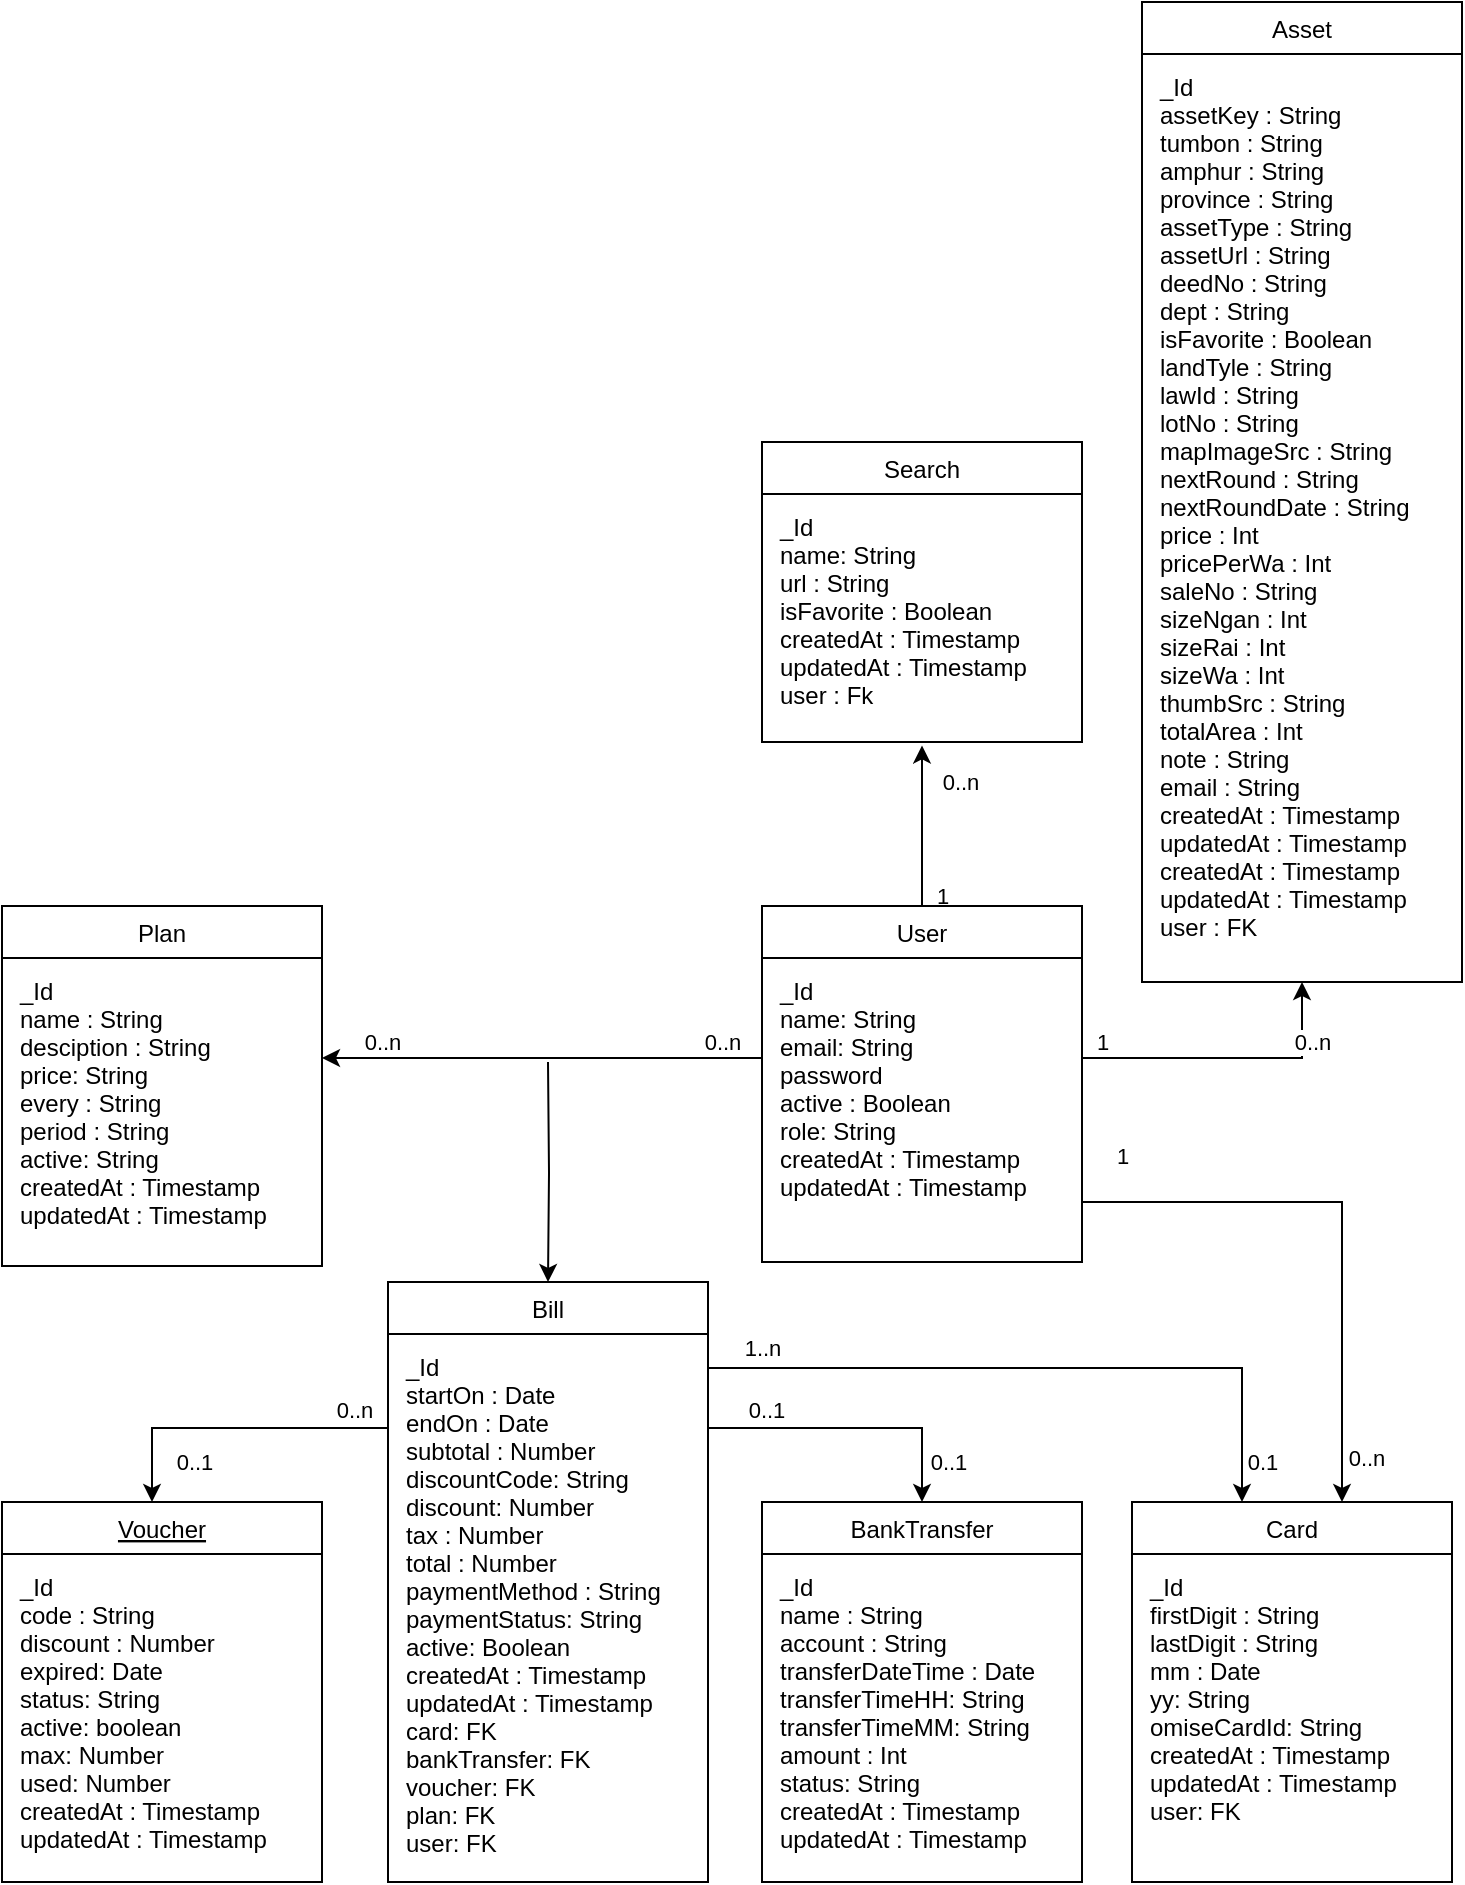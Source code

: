 <mxfile version="18.1.3" type="github">
  <diagram id="C5RBs43oDa-KdzZeNtuy" name="Page-1">
    <mxGraphModel dx="2118" dy="937" grid="1" gridSize="10" guides="1" tooltips="1" connect="1" arrows="1" fold="1" page="1" pageScale="1" pageWidth="827" pageHeight="1169" math="0" shadow="0">
      <root>
        <mxCell id="WIyWlLk6GJQsqaUBKTNV-0" />
        <mxCell id="WIyWlLk6GJQsqaUBKTNV-1" parent="WIyWlLk6GJQsqaUBKTNV-0" />
        <mxCell id="0S6qas3bxSXRm0jyxC92-0" style="edgeStyle=orthogonalEdgeStyle;rounded=0;orthogonalLoop=1;jettySize=auto;html=1;exitX=1;exitY=0.5;exitDx=0;exitDy=0;" edge="1" parent="WIyWlLk6GJQsqaUBKTNV-1" source="zkfFHV4jXpPFQw0GAbJ--1" target="rn8gjheMr00SQCoQ5o9b-12">
          <mxGeometry relative="1" as="geometry">
            <Array as="points">
              <mxPoint x="589" y="720" />
              <mxPoint x="719" y="720" />
            </Array>
          </mxGeometry>
        </mxCell>
        <mxCell id="0S6qas3bxSXRm0jyxC92-1" value="1" style="edgeLabel;html=1;align=center;verticalAlign=middle;resizable=0;points=[];" vertex="1" connectable="0" parent="0S6qas3bxSXRm0jyxC92-0">
          <mxGeometry x="-0.914" relative="1" as="geometry">
            <mxPoint x="20" y="17" as="offset" />
          </mxGeometry>
        </mxCell>
        <mxCell id="0S6qas3bxSXRm0jyxC92-2" value="0..n" style="edgeLabel;html=1;align=center;verticalAlign=middle;resizable=0;points=[];" vertex="1" connectable="0" parent="0S6qas3bxSXRm0jyxC92-0">
          <mxGeometry x="0.842" y="3" relative="1" as="geometry">
            <mxPoint x="9" y="4" as="offset" />
          </mxGeometry>
        </mxCell>
        <mxCell id="0S6qas3bxSXRm0jyxC92-5" style="edgeStyle=orthogonalEdgeStyle;rounded=0;orthogonalLoop=1;jettySize=auto;html=1;exitX=0.5;exitY=0;exitDx=0;exitDy=0;entryX=0.505;entryY=1.014;entryDx=0;entryDy=0;entryPerimeter=0;" edge="1" parent="WIyWlLk6GJQsqaUBKTNV-1" source="zkfFHV4jXpPFQw0GAbJ--0" target="0S6qas3bxSXRm0jyxC92-4">
          <mxGeometry relative="1" as="geometry">
            <Array as="points">
              <mxPoint x="509" y="492" />
            </Array>
          </mxGeometry>
        </mxCell>
        <mxCell id="0S6qas3bxSXRm0jyxC92-6" value="1" style="edgeLabel;html=1;align=center;verticalAlign=middle;resizable=0;points=[];" vertex="1" connectable="0" parent="0S6qas3bxSXRm0jyxC92-5">
          <mxGeometry x="-0.8" relative="1" as="geometry">
            <mxPoint x="10" y="3" as="offset" />
          </mxGeometry>
        </mxCell>
        <mxCell id="0S6qas3bxSXRm0jyxC92-7" value="0..n" style="edgeLabel;html=1;align=center;verticalAlign=middle;resizable=0;points=[];" vertex="1" connectable="0" parent="0S6qas3bxSXRm0jyxC92-5">
          <mxGeometry x="0.678" y="3" relative="1" as="geometry">
            <mxPoint x="22" y="6" as="offset" />
          </mxGeometry>
        </mxCell>
        <mxCell id="zkfFHV4jXpPFQw0GAbJ--0" value="User" style="swimlane;fontStyle=0;align=center;verticalAlign=top;childLayout=stackLayout;horizontal=1;startSize=26;horizontalStack=0;resizeParent=1;resizeLast=0;collapsible=1;marginBottom=0;rounded=0;shadow=0;strokeWidth=1;arcSize=15;" parent="WIyWlLk6GJQsqaUBKTNV-1" vertex="1">
          <mxGeometry x="429" y="572" width="160" height="178" as="geometry">
            <mxRectangle x="230" y="140" width="160" height="26" as="alternateBounds" />
          </mxGeometry>
        </mxCell>
        <mxCell id="zkfFHV4jXpPFQw0GAbJ--1" value="_Id&#xa;name: String&#xa;email: String&#xa;password&#xa;active : Boolean&#xa;role: String&#xa;createdAt : Timestamp&#xa;updatedAt : Timestamp&#xa;" style="text;align=left;verticalAlign=top;spacingLeft=4;spacingRight=4;overflow=hidden;rotatable=0;points=[[0,0.5],[1,0.5]];portConstraint=eastwest;spacingTop=0;fontSize=12;spacingBottom=0;spacing=5;" parent="zkfFHV4jXpPFQw0GAbJ--0" vertex="1">
          <mxGeometry y="26" width="160" height="134" as="geometry" />
        </mxCell>
        <mxCell id="rn8gjheMr00SQCoQ5o9b-32" style="edgeStyle=orthogonalEdgeStyle;rounded=0;orthogonalLoop=1;jettySize=auto;html=1;" parent="WIyWlLk6GJQsqaUBKTNV-1" target="rn8gjheMr00SQCoQ5o9b-22" edge="1">
          <mxGeometry relative="1" as="geometry">
            <mxPoint x="322" y="650" as="sourcePoint" />
            <Array as="points" />
          </mxGeometry>
        </mxCell>
        <mxCell id="z93OoAOlrHXgm_mYGEe1-41" value="Asset" style="swimlane;fontStyle=0;align=center;verticalAlign=top;childLayout=stackLayout;horizontal=1;startSize=26;horizontalStack=0;resizeParent=1;resizeLast=0;collapsible=1;marginBottom=0;rounded=0;shadow=0;strokeWidth=1;arcSize=15;" parent="WIyWlLk6GJQsqaUBKTNV-1" vertex="1">
          <mxGeometry x="619" y="120" width="160" height="490" as="geometry">
            <mxRectangle x="550" y="140" width="160" height="26" as="alternateBounds" />
          </mxGeometry>
        </mxCell>
        <mxCell id="z93OoAOlrHXgm_mYGEe1-42" value="_Id&#xa;assetKey : String&#xa;tumbon : String&#xa;amphur : String&#xa;province : String&#xa;assetType : String&#xa;assetUrl : String&#xa;deedNo : String&#xa;dept : String&#xa;isFavorite : Boolean&#xa;landTyle : String&#xa;lawId : String&#xa;lotNo : String&#xa;mapImageSrc : String&#xa;nextRound : String&#xa;nextRoundDate : String&#xa;price : Int&#xa;pricePerWa : Int&#xa;saleNo : String&#xa;sizeNgan : Int&#xa;sizeRai : Int&#xa;sizeWa : Int&#xa;thumbSrc : String&#xa;totalArea : Int&#xa;note : String&#xa;email : String&#xa;createdAt : Timestamp&#xa;updatedAt : Timestamp&#xa;createdAt : Timestamp&#xa;updatedAt : Timestamp&#xa;user : FK&#xa;&#xa;&#xa;" style="text;align=left;verticalAlign=top;spacingLeft=4;spacingRight=4;overflow=hidden;rotatable=0;points=[[0,0.5],[1,0.5]];portConstraint=eastwest;fontFamily=Helvetica;spacingTop=0;fontSize=12;spacingBottom=0;spacing=5;" parent="z93OoAOlrHXgm_mYGEe1-41" vertex="1">
          <mxGeometry y="26" width="160" height="464" as="geometry" />
        </mxCell>
        <mxCell id="z93OoAOlrHXgm_mYGEe1-83" style="edgeStyle=orthogonalEdgeStyle;rounded=0;orthogonalLoop=1;jettySize=auto;html=1;" parent="WIyWlLk6GJQsqaUBKTNV-1" edge="1" target="z93OoAOlrHXgm_mYGEe1-98" source="zkfFHV4jXpPFQw0GAbJ--1">
          <mxGeometry relative="1" as="geometry">
            <mxPoint x="499" y="631.0" as="sourcePoint" />
            <mxPoint x="149" y="631.0" as="targetPoint" />
            <Array as="points">
              <mxPoint x="249" y="648" />
              <mxPoint x="249" y="648" />
            </Array>
          </mxGeometry>
        </mxCell>
        <mxCell id="z93OoAOlrHXgm_mYGEe1-84" value="0..n" style="edgeLabel;html=1;align=center;verticalAlign=middle;resizable=0;points=[];" parent="z93OoAOlrHXgm_mYGEe1-83" vertex="1" connectable="0">
          <mxGeometry x="0.827" y="-2" relative="1" as="geometry">
            <mxPoint x="11" y="-6" as="offset" />
          </mxGeometry>
        </mxCell>
        <mxCell id="z93OoAOlrHXgm_mYGEe1-85" value="0..n" style="edgeLabel;html=1;align=center;verticalAlign=middle;resizable=0;points=[];" parent="z93OoAOlrHXgm_mYGEe1-83" vertex="1" connectable="0">
          <mxGeometry x="-0.875" y="1" relative="1" as="geometry">
            <mxPoint x="-6" y="-9" as="offset" />
          </mxGeometry>
        </mxCell>
        <mxCell id="z93OoAOlrHXgm_mYGEe1-97" value="Plan" style="swimlane;fontStyle=0;align=center;verticalAlign=top;childLayout=stackLayout;horizontal=1;startSize=26;horizontalStack=0;resizeParent=1;resizeLast=0;collapsible=1;marginBottom=0;rounded=0;shadow=0;strokeWidth=1;arcSize=15;" parent="WIyWlLk6GJQsqaUBKTNV-1" vertex="1">
          <mxGeometry x="49" y="572" width="160" height="180" as="geometry">
            <mxRectangle x="130" y="380" width="160" height="26" as="alternateBounds" />
          </mxGeometry>
        </mxCell>
        <mxCell id="z93OoAOlrHXgm_mYGEe1-98" value="_Id&#xa;name : String&#xa;desciption : String&#xa;price: String&#xa;every : String&#xa;period : String&#xa;active: String&#xa;createdAt : Timestamp&#xa;updatedAt : Timestamp" style="text;align=left;verticalAlign=top;spacingLeft=4;spacingRight=4;overflow=hidden;rotatable=0;points=[[0,0.5],[1,0.5]];portConstraint=eastwest;spacingTop=0;fontSize=12;spacingBottom=0;spacing=5;" parent="z93OoAOlrHXgm_mYGEe1-97" vertex="1">
          <mxGeometry y="26" width="160" height="154" as="geometry" />
        </mxCell>
        <mxCell id="z93OoAOlrHXgm_mYGEe1-125" style="rounded=0;orthogonalLoop=1;jettySize=auto;html=1;edgeStyle=orthogonalEdgeStyle;" parent="WIyWlLk6GJQsqaUBKTNV-1" source="zkfFHV4jXpPFQw0GAbJ--1" target="z93OoAOlrHXgm_mYGEe1-42" edge="1">
          <mxGeometry relative="1" as="geometry">
            <mxPoint x="779" y="620" as="targetPoint" />
            <Array as="points">
              <mxPoint x="699" y="648" />
            </Array>
          </mxGeometry>
        </mxCell>
        <mxCell id="z93OoAOlrHXgm_mYGEe1-143" value="0..n" style="edgeLabel;html=1;align=center;verticalAlign=middle;resizable=0;points=[];fontFamily=Helvetica;" parent="z93OoAOlrHXgm_mYGEe1-125" vertex="1" connectable="0">
          <mxGeometry x="0.297" y="-1" relative="1" as="geometry">
            <mxPoint x="19" y="-9" as="offset" />
          </mxGeometry>
        </mxCell>
        <mxCell id="z93OoAOlrHXgm_mYGEe1-145" value="1" style="edgeLabel;html=1;align=center;verticalAlign=middle;resizable=0;points=[];fontFamily=Helvetica;" parent="z93OoAOlrHXgm_mYGEe1-125" vertex="1" connectable="0">
          <mxGeometry x="-0.671" y="1" relative="1" as="geometry">
            <mxPoint x="-15" y="-7" as="offset" />
          </mxGeometry>
        </mxCell>
        <mxCell id="rn8gjheMr00SQCoQ5o9b-6" value="BankTransfer" style="swimlane;fontStyle=0;align=center;verticalAlign=top;childLayout=stackLayout;horizontal=1;startSize=26;horizontalStack=0;resizeParent=1;resizeLast=0;collapsible=1;marginBottom=0;rounded=0;shadow=0;strokeWidth=1;arcSize=15;" parent="WIyWlLk6GJQsqaUBKTNV-1" vertex="1">
          <mxGeometry x="429" y="870" width="160" height="190" as="geometry">
            <mxRectangle x="340" y="380" width="170" height="26" as="alternateBounds" />
          </mxGeometry>
        </mxCell>
        <mxCell id="rn8gjheMr00SQCoQ5o9b-7" value="_Id&#xa;name : String&#xa;account : String&#xa;transferDateTime : Date&#xa;transferTimeHH: String&#xa;transferTimeMM: String&#xa;amount : Int&#xa;status: String&#xa;createdAt : Timestamp&#xa;updatedAt : Timestamp&#xa;" style="text;align=left;verticalAlign=top;spacingLeft=4;spacingRight=4;overflow=hidden;rotatable=0;points=[[0,0.5],[1,0.5]];portConstraint=eastwest;spacingTop=0;fontSize=12;spacingBottom=0;spacing=5;" parent="rn8gjheMr00SQCoQ5o9b-6" vertex="1">
          <mxGeometry y="26" width="160" height="164" as="geometry" />
        </mxCell>
        <mxCell id="rn8gjheMr00SQCoQ5o9b-12" value="Card" style="swimlane;fontStyle=0;align=center;verticalAlign=top;childLayout=stackLayout;horizontal=1;startSize=26;horizontalStack=0;resizeParent=1;resizeLast=0;collapsible=1;marginBottom=0;rounded=0;shadow=0;strokeWidth=1;arcSize=15;" parent="WIyWlLk6GJQsqaUBKTNV-1" vertex="1">
          <mxGeometry x="614" y="870" width="160" height="190" as="geometry">
            <mxRectangle x="340" y="380" width="170" height="26" as="alternateBounds" />
          </mxGeometry>
        </mxCell>
        <mxCell id="rn8gjheMr00SQCoQ5o9b-13" value="_Id&#xa;firstDigit : String&#xa;lastDigit : String&#xa;mm : Date&#xa;yy: String&#xa;omiseCardId: String&#xa;createdAt : Timestamp&#xa;updatedAt : Timestamp&#xa;user: FK" style="text;align=left;verticalAlign=top;spacingLeft=4;spacingRight=4;overflow=hidden;rotatable=0;points=[[0,0.5],[1,0.5]];portConstraint=eastwest;spacingTop=0;fontSize=12;spacingBottom=0;spacing=5;" parent="rn8gjheMr00SQCoQ5o9b-12" vertex="1">
          <mxGeometry y="26" width="160" height="144" as="geometry" />
        </mxCell>
        <mxCell id="rn8gjheMr00SQCoQ5o9b-35" style="edgeStyle=orthogonalEdgeStyle;rounded=0;orthogonalLoop=1;jettySize=auto;html=1;entryX=0.5;entryY=0;entryDx=0;entryDy=0;" parent="WIyWlLk6GJQsqaUBKTNV-1" source="rn8gjheMr00SQCoQ5o9b-23" target="rn8gjheMr00SQCoQ5o9b-6" edge="1">
          <mxGeometry relative="1" as="geometry">
            <Array as="points">
              <mxPoint x="509" y="833" />
            </Array>
            <mxPoint x="429" y="813" as="sourcePoint" />
          </mxGeometry>
        </mxCell>
        <mxCell id="rn8gjheMr00SQCoQ5o9b-39" value="0..1" style="edgeLabel;html=1;align=center;verticalAlign=middle;resizable=0;points=[];" parent="rn8gjheMr00SQCoQ5o9b-35" vertex="1" connectable="0">
          <mxGeometry x="-0.549" y="2" relative="1" as="geometry">
            <mxPoint x="-4" y="-7" as="offset" />
          </mxGeometry>
        </mxCell>
        <mxCell id="rn8gjheMr00SQCoQ5o9b-40" value="0..1" style="edgeLabel;html=1;align=center;verticalAlign=middle;resizable=0;points=[];" parent="rn8gjheMr00SQCoQ5o9b-35" vertex="1" connectable="0">
          <mxGeometry x="0.761" relative="1" as="geometry">
            <mxPoint x="13" y="-3" as="offset" />
          </mxGeometry>
        </mxCell>
        <mxCell id="OSJ59UajpVIbR9Szr44o-4" style="edgeStyle=orthogonalEdgeStyle;rounded=0;orthogonalLoop=1;jettySize=auto;html=1;" parent="WIyWlLk6GJQsqaUBKTNV-1" source="rn8gjheMr00SQCoQ5o9b-23" target="OSJ59UajpVIbR9Szr44o-0" edge="1">
          <mxGeometry relative="1" as="geometry">
            <mxPoint x="119" y="880" as="targetPoint" />
            <Array as="points">
              <mxPoint x="124" y="833" />
            </Array>
          </mxGeometry>
        </mxCell>
        <mxCell id="OSJ59UajpVIbR9Szr44o-5" value="0..1" style="edgeLabel;html=1;align=center;verticalAlign=middle;resizable=0;points=[];" parent="OSJ59UajpVIbR9Szr44o-4" vertex="1" connectable="0">
          <mxGeometry x="0.302" y="-1" relative="1" as="geometry">
            <mxPoint x="4" y="18" as="offset" />
          </mxGeometry>
        </mxCell>
        <mxCell id="OSJ59UajpVIbR9Szr44o-7" value="0..n" style="edgeLabel;html=1;align=center;verticalAlign=middle;resizable=0;points=[];" parent="OSJ59UajpVIbR9Szr44o-4" vertex="1" connectable="0">
          <mxGeometry x="-0.654" y="-1" relative="1" as="geometry">
            <mxPoint x="10" y="-8" as="offset" />
          </mxGeometry>
        </mxCell>
        <mxCell id="rn8gjheMr00SQCoQ5o9b-22" value="Bill" style="swimlane;fontStyle=0;align=center;verticalAlign=top;childLayout=stackLayout;horizontal=1;startSize=26;horizontalStack=0;resizeParent=1;resizeLast=0;collapsible=1;marginBottom=0;rounded=0;shadow=0;strokeWidth=1;arcSize=15;" parent="WIyWlLk6GJQsqaUBKTNV-1" vertex="1">
          <mxGeometry x="242" y="760" width="160" height="300" as="geometry">
            <mxRectangle x="550" y="140" width="160" height="26" as="alternateBounds" />
          </mxGeometry>
        </mxCell>
        <mxCell id="rn8gjheMr00SQCoQ5o9b-23" value="_Id&#xa;startOn : Date&#xa;endOn : Date&#xa;subtotal : Number&#xa;discountCode: String&#xa;discount: Number&#xa;tax : Number&#xa;total : Number&#xa;paymentMethod : String&#xa;paymentStatus: String&#xa;active: Boolean&#xa;createdAt : Timestamp&#xa;updatedAt : Timestamp&#xa;card: FK&#xa;bankTransfer: FK&#xa;voucher: FK&#xa;plan: FK&#xa;user: FK&#xa;" style="text;align=left;verticalAlign=top;spacingLeft=4;spacingRight=4;overflow=hidden;rotatable=0;points=[[0,0.5],[1,0.5]];portConstraint=eastwest;spacingTop=0;fontSize=12;spacingBottom=0;spacing=5;" parent="rn8gjheMr00SQCoQ5o9b-22" vertex="1">
          <mxGeometry y="26" width="160" height="274" as="geometry" />
        </mxCell>
        <mxCell id="rn8gjheMr00SQCoQ5o9b-36" style="edgeStyle=orthogonalEdgeStyle;rounded=0;orthogonalLoop=1;jettySize=auto;html=1;" parent="WIyWlLk6GJQsqaUBKTNV-1" target="rn8gjheMr00SQCoQ5o9b-12" edge="1" source="rn8gjheMr00SQCoQ5o9b-22">
          <mxGeometry relative="1" as="geometry">
            <mxPoint x="380" y="793" as="sourcePoint" />
            <mxPoint x="689" y="880" as="targetPoint" />
            <Array as="points">
              <mxPoint x="669" y="803" />
            </Array>
          </mxGeometry>
        </mxCell>
        <mxCell id="rn8gjheMr00SQCoQ5o9b-37" value="1..n" style="edgeLabel;html=1;align=center;verticalAlign=middle;resizable=0;points=[];" parent="rn8gjheMr00SQCoQ5o9b-36" vertex="1" connectable="0">
          <mxGeometry x="-0.86" y="2" relative="1" as="geometry">
            <mxPoint x="3" y="-8" as="offset" />
          </mxGeometry>
        </mxCell>
        <mxCell id="rn8gjheMr00SQCoQ5o9b-38" value="0.1" style="edgeLabel;html=1;align=center;verticalAlign=middle;resizable=0;points=[];" parent="rn8gjheMr00SQCoQ5o9b-36" vertex="1" connectable="0">
          <mxGeometry x="0.838" y="4" relative="1" as="geometry">
            <mxPoint x="6" y="7" as="offset" />
          </mxGeometry>
        </mxCell>
        <mxCell id="OSJ59UajpVIbR9Szr44o-0" value="Voucher" style="swimlane;fontStyle=4;align=center;verticalAlign=top;childLayout=stackLayout;horizontal=1;startSize=26;horizontalStack=0;resizeParent=1;resizeLast=0;collapsible=1;marginBottom=0;rounded=0;shadow=0;strokeWidth=1;arcSize=15;" parent="WIyWlLk6GJQsqaUBKTNV-1" vertex="1">
          <mxGeometry x="49" y="870" width="160" height="190" as="geometry">
            <mxRectangle x="130" y="380" width="160" height="26" as="alternateBounds" />
          </mxGeometry>
        </mxCell>
        <mxCell id="OSJ59UajpVIbR9Szr44o-1" value="_Id&#xa;code : String&#xa;discount : Number&#xa;expired: Date&#xa;status: String&#xa;active: boolean&#xa;max: Number&#xa;used: Number&#xa;createdAt : Timestamp&#xa;updatedAt : Timestamp&#xa;" style="text;align=left;verticalAlign=top;spacingLeft=4;spacingRight=4;overflow=hidden;rotatable=0;points=[[0,0.5],[1,0.5]];portConstraint=eastwest;spacingTop=0;fontSize=12;spacingBottom=0;spacing=5;" parent="OSJ59UajpVIbR9Szr44o-0" vertex="1">
          <mxGeometry y="26" width="160" height="164" as="geometry" />
        </mxCell>
        <mxCell id="0S6qas3bxSXRm0jyxC92-3" value="Search" style="swimlane;fontStyle=0;align=center;verticalAlign=top;childLayout=stackLayout;horizontal=1;startSize=26;horizontalStack=0;resizeParent=1;resizeLast=0;collapsible=1;marginBottom=0;rounded=0;shadow=0;strokeWidth=1;arcSize=15;" vertex="1" parent="WIyWlLk6GJQsqaUBKTNV-1">
          <mxGeometry x="429" y="340" width="160" height="150" as="geometry">
            <mxRectangle x="130" y="380" width="160" height="26" as="alternateBounds" />
          </mxGeometry>
        </mxCell>
        <mxCell id="0S6qas3bxSXRm0jyxC92-4" value="_Id&#xa;name: String&#xa;url : String&#xa;isFavorite : Boolean&#xa;createdAt : Timestamp&#xa;updatedAt : Timestamp&#xa;user : Fk&#xa;" style="text;align=left;verticalAlign=top;spacingLeft=4;spacingRight=4;overflow=hidden;rotatable=0;points=[[0,0.5],[1,0.5]];portConstraint=eastwest;spacingTop=0;fontSize=12;spacingBottom=0;spacing=5;" vertex="1" parent="0S6qas3bxSXRm0jyxC92-3">
          <mxGeometry y="26" width="160" height="124" as="geometry" />
        </mxCell>
      </root>
    </mxGraphModel>
  </diagram>
</mxfile>
